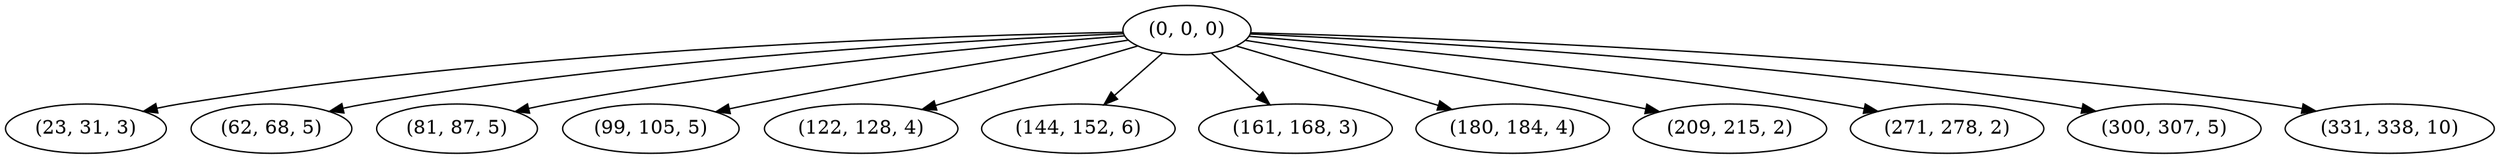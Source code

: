 digraph tree {
    "(0, 0, 0)";
    "(23, 31, 3)";
    "(62, 68, 5)";
    "(81, 87, 5)";
    "(99, 105, 5)";
    "(122, 128, 4)";
    "(144, 152, 6)";
    "(161, 168, 3)";
    "(180, 184, 4)";
    "(209, 215, 2)";
    "(271, 278, 2)";
    "(300, 307, 5)";
    "(331, 338, 10)";
    "(0, 0, 0)" -> "(23, 31, 3)";
    "(0, 0, 0)" -> "(62, 68, 5)";
    "(0, 0, 0)" -> "(81, 87, 5)";
    "(0, 0, 0)" -> "(99, 105, 5)";
    "(0, 0, 0)" -> "(122, 128, 4)";
    "(0, 0, 0)" -> "(144, 152, 6)";
    "(0, 0, 0)" -> "(161, 168, 3)";
    "(0, 0, 0)" -> "(180, 184, 4)";
    "(0, 0, 0)" -> "(209, 215, 2)";
    "(0, 0, 0)" -> "(271, 278, 2)";
    "(0, 0, 0)" -> "(300, 307, 5)";
    "(0, 0, 0)" -> "(331, 338, 10)";
}
